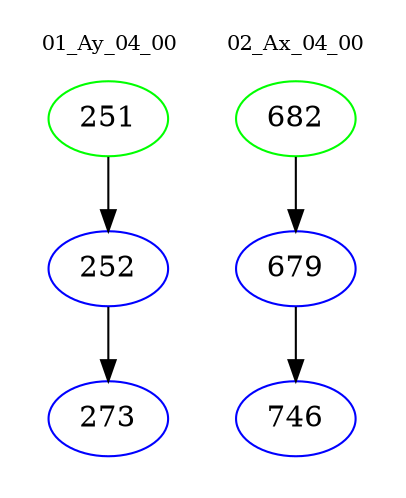digraph{
subgraph cluster_0 {
color = white
label = "01_Ay_04_00";
fontsize=10;
T0_251 [label="251", color="green"]
T0_251 -> T0_252 [color="black"]
T0_252 [label="252", color="blue"]
T0_252 -> T0_273 [color="black"]
T0_273 [label="273", color="blue"]
}
subgraph cluster_1 {
color = white
label = "02_Ax_04_00";
fontsize=10;
T1_682 [label="682", color="green"]
T1_682 -> T1_679 [color="black"]
T1_679 [label="679", color="blue"]
T1_679 -> T1_746 [color="black"]
T1_746 [label="746", color="blue"]
}
}
